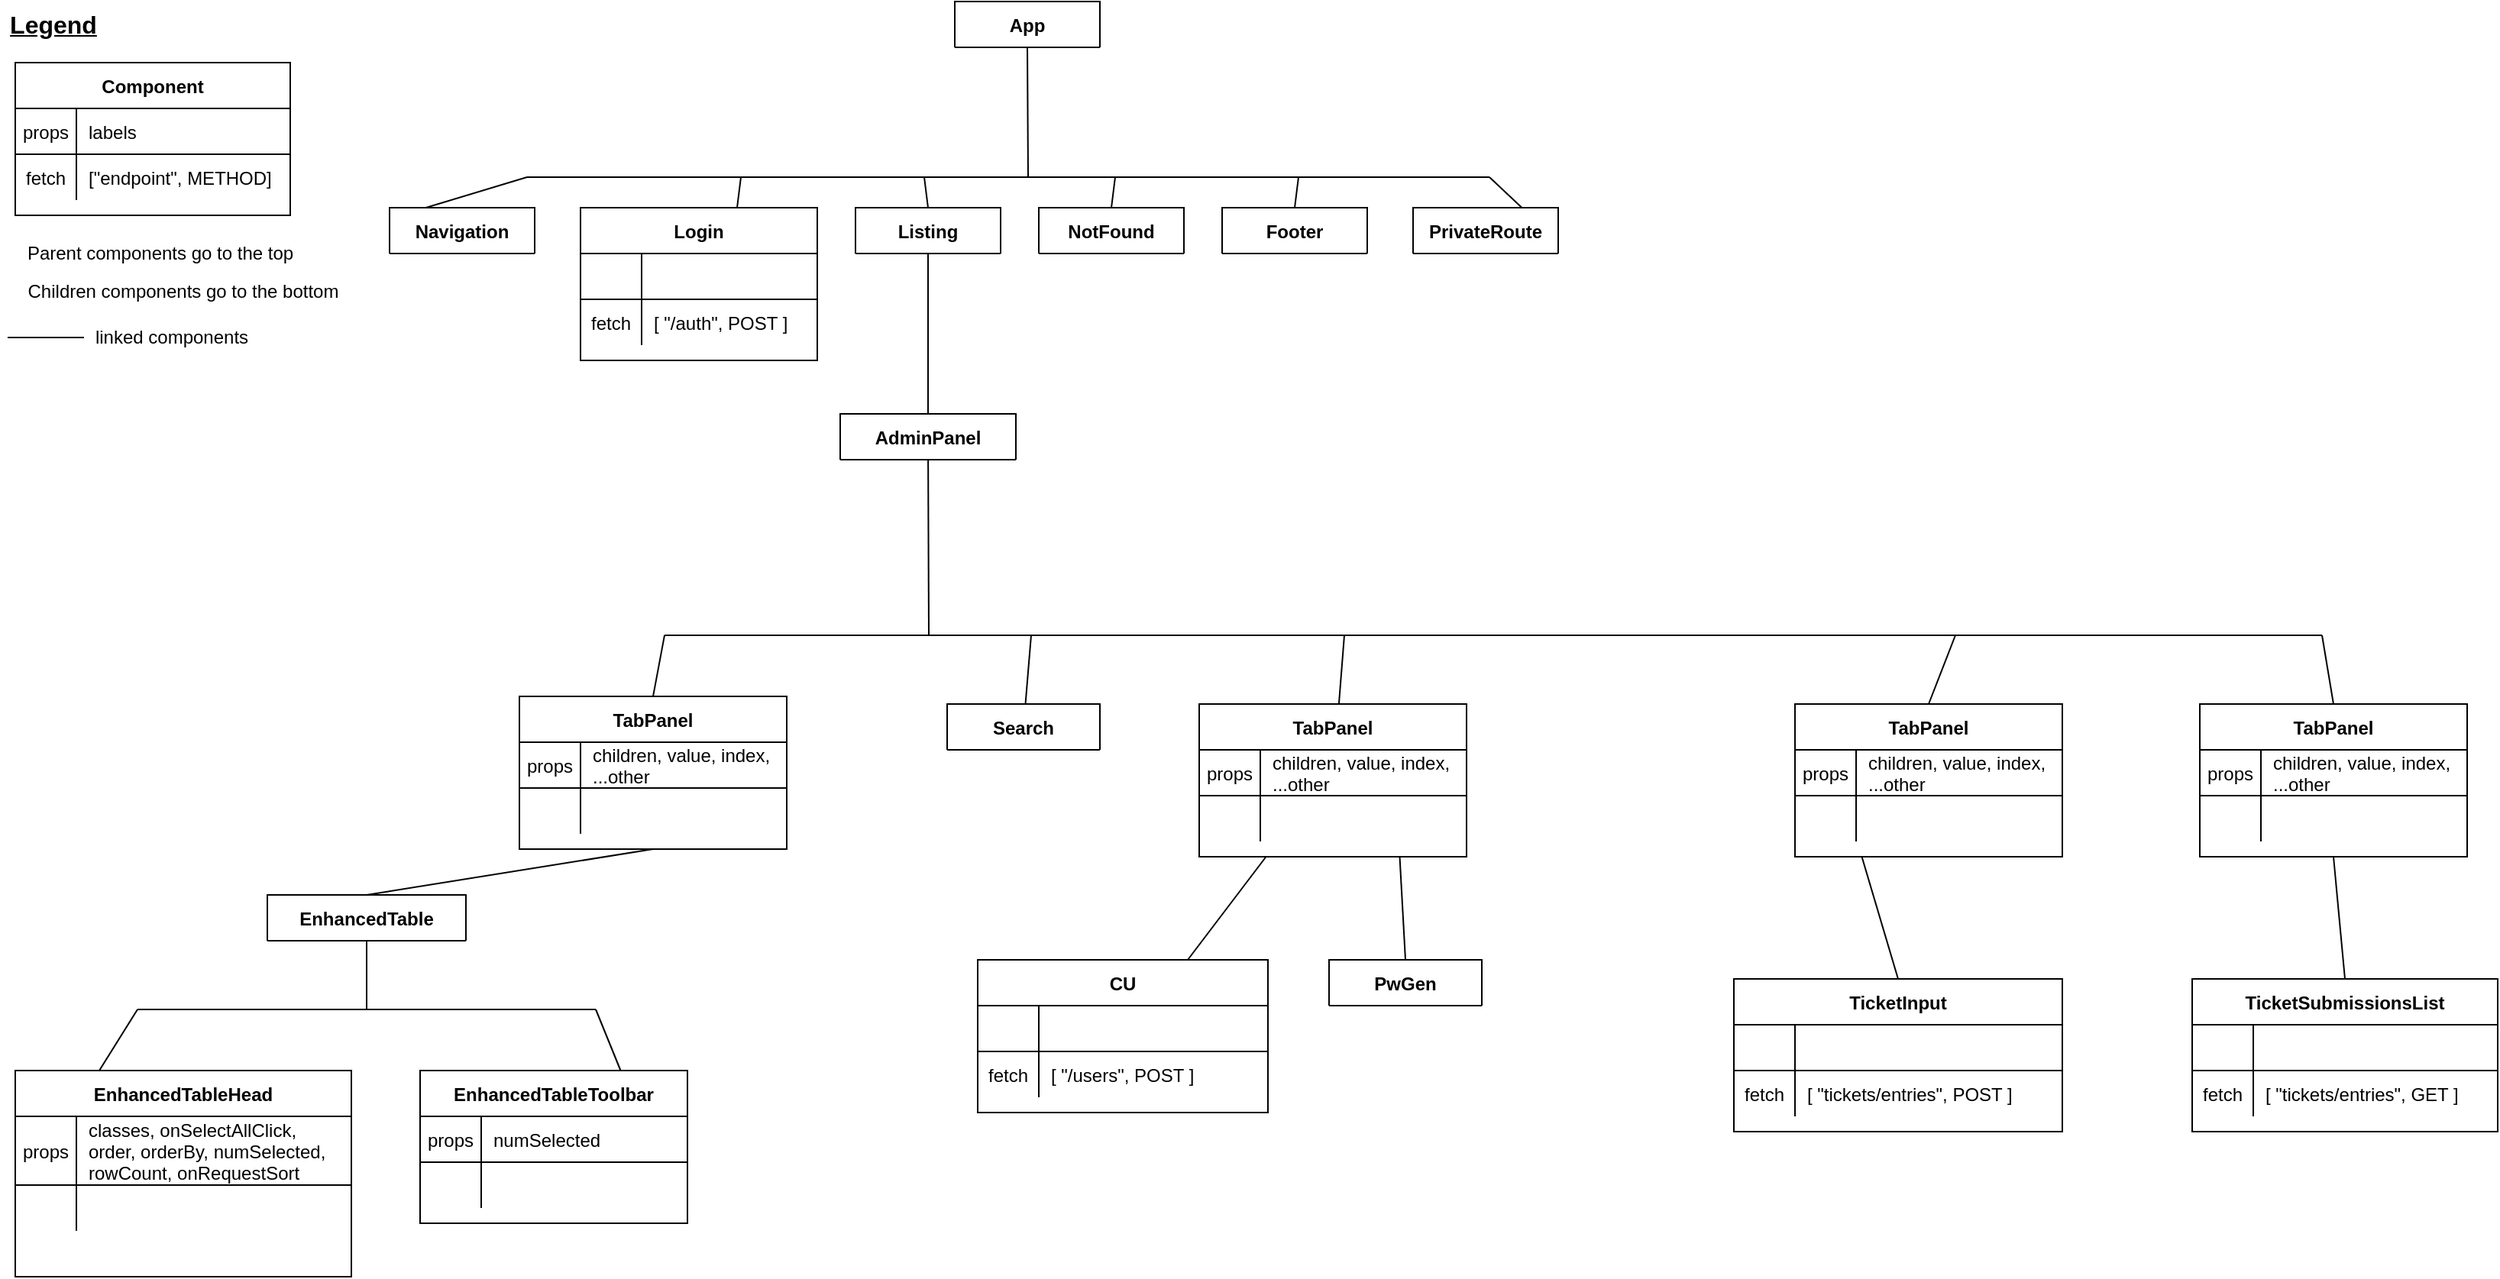 <mxfile version="14.8.6" type="device"><diagram id="DZFct7ExHFH9L2ZEA_QD" name="Page-1"><mxGraphModel dx="868" dy="440" grid="1" gridSize="5" guides="1" tooltips="1" connect="1" arrows="1" fold="1" page="1" pageScale="1" pageWidth="1100" pageHeight="850" math="0" shadow="0"><root><mxCell id="0"/><mxCell id="1" parent="0"/><mxCell id="W5EeJOtrDVirOjRoHwL2-1" value="&lt;b&gt;&lt;font style=&quot;font-size: 16px&quot;&gt;&lt;u&gt;Legend&lt;/u&gt;&lt;/font&gt;&lt;/b&gt;" style="text;html=1;strokeColor=none;fillColor=none;align=center;verticalAlign=middle;whiteSpace=wrap;rounded=0;" vertex="1" parent="1"><mxGeometry x="10" y="10" width="60" height="20" as="geometry"/></mxCell><mxCell id="W5EeJOtrDVirOjRoHwL2-2" value="Component" style="shape=table;startSize=30;container=1;collapsible=1;childLayout=tableLayout;fixedRows=1;rowLines=0;fontStyle=1;align=center;resizeLast=1;" vertex="1" parent="1"><mxGeometry x="15" y="45" width="180" height="100" as="geometry"><mxRectangle x="15" y="45" width="95" height="30" as="alternateBounds"/></mxGeometry></mxCell><mxCell id="W5EeJOtrDVirOjRoHwL2-3" value="" style="shape=partialRectangle;collapsible=0;dropTarget=0;pointerEvents=0;fillColor=none;top=0;left=0;bottom=1;right=0;points=[[0,0.5],[1,0.5]];portConstraint=eastwest;" vertex="1" parent="W5EeJOtrDVirOjRoHwL2-2"><mxGeometry y="30" width="180" height="30" as="geometry"/></mxCell><mxCell id="W5EeJOtrDVirOjRoHwL2-4" value="props" style="shape=partialRectangle;connectable=0;fillColor=none;top=0;left=0;bottom=0;right=0;fontStyle=0;overflow=hidden;" vertex="1" parent="W5EeJOtrDVirOjRoHwL2-3"><mxGeometry width="40" height="30" as="geometry"/></mxCell><mxCell id="W5EeJOtrDVirOjRoHwL2-5" value="labels" style="shape=partialRectangle;connectable=0;fillColor=none;top=0;left=0;bottom=0;right=0;align=left;spacingLeft=6;fontStyle=0;overflow=hidden;" vertex="1" parent="W5EeJOtrDVirOjRoHwL2-3"><mxGeometry x="40" width="140" height="30" as="geometry"/></mxCell><mxCell id="W5EeJOtrDVirOjRoHwL2-6" value="" style="shape=partialRectangle;collapsible=0;dropTarget=0;pointerEvents=0;fillColor=none;top=0;left=0;bottom=0;right=0;points=[[0,0.5],[1,0.5]];portConstraint=eastwest;" vertex="1" parent="W5EeJOtrDVirOjRoHwL2-2"><mxGeometry y="60" width="180" height="30" as="geometry"/></mxCell><mxCell id="W5EeJOtrDVirOjRoHwL2-7" value="fetch" style="shape=partialRectangle;connectable=0;fillColor=none;top=0;left=0;bottom=0;right=0;editable=1;overflow=hidden;" vertex="1" parent="W5EeJOtrDVirOjRoHwL2-6"><mxGeometry width="40" height="30" as="geometry"/></mxCell><mxCell id="W5EeJOtrDVirOjRoHwL2-8" value="[&quot;endpoint&quot;, METHOD]" style="shape=partialRectangle;connectable=0;fillColor=none;top=0;left=0;bottom=0;right=0;align=left;spacingLeft=6;overflow=hidden;" vertex="1" parent="W5EeJOtrDVirOjRoHwL2-6"><mxGeometry x="40" width="140" height="30" as="geometry"/></mxCell><mxCell id="W5EeJOtrDVirOjRoHwL2-9" value="Parent components go to the top" style="text;html=1;strokeColor=none;fillColor=none;align=center;verticalAlign=middle;whiteSpace=wrap;rounded=0;" vertex="1" parent="1"><mxGeometry x="5" y="160" width="210" height="20" as="geometry"/></mxCell><mxCell id="W5EeJOtrDVirOjRoHwL2-10" value="Children components go to the bottom" style="text;html=1;strokeColor=none;fillColor=none;align=center;verticalAlign=middle;whiteSpace=wrap;rounded=0;" vertex="1" parent="1"><mxGeometry x="5" y="185" width="240" height="20" as="geometry"/></mxCell><mxCell id="W5EeJOtrDVirOjRoHwL2-11" value="" style="endArrow=none;html=1;" edge="1" parent="1"><mxGeometry width="50" height="50" relative="1" as="geometry"><mxPoint x="10" y="225" as="sourcePoint"/><mxPoint x="60" y="225" as="targetPoint"/></mxGeometry></mxCell><mxCell id="W5EeJOtrDVirOjRoHwL2-12" value="linked components" style="text;html=1;strokeColor=none;fillColor=none;align=center;verticalAlign=middle;whiteSpace=wrap;rounded=0;" vertex="1" parent="1"><mxGeometry x="60" y="215" width="115" height="20" as="geometry"/></mxCell><mxCell id="W5EeJOtrDVirOjRoHwL2-13" value="App" style="shape=table;startSize=30;container=1;collapsible=1;childLayout=tableLayout;fixedRows=1;rowLines=0;fontStyle=1;align=center;resizeLast=1;" vertex="1" collapsed="1" parent="1"><mxGeometry x="630" y="5" width="95" height="30" as="geometry"><mxRectangle x="630" y="5" width="130" height="100" as="alternateBounds"/></mxGeometry></mxCell><mxCell id="W5EeJOtrDVirOjRoHwL2-14" value="" style="shape=partialRectangle;collapsible=0;dropTarget=0;pointerEvents=0;fillColor=none;top=0;left=0;bottom=1;right=0;points=[[0,0.5],[1,0.5]];portConstraint=eastwest;" vertex="1" parent="W5EeJOtrDVirOjRoHwL2-13"><mxGeometry y="30" width="130" height="30" as="geometry"/></mxCell><mxCell id="W5EeJOtrDVirOjRoHwL2-15" value="" style="shape=partialRectangle;connectable=0;fillColor=none;top=0;left=0;bottom=0;right=0;fontStyle=0;overflow=hidden;" vertex="1" parent="W5EeJOtrDVirOjRoHwL2-14"><mxGeometry width="40" height="30" as="geometry"/></mxCell><mxCell id="W5EeJOtrDVirOjRoHwL2-16" value="" style="shape=partialRectangle;connectable=0;fillColor=none;top=0;left=0;bottom=0;right=0;align=left;spacingLeft=6;fontStyle=0;overflow=hidden;" vertex="1" parent="W5EeJOtrDVirOjRoHwL2-14"><mxGeometry x="40" width="90" height="30" as="geometry"/></mxCell><mxCell id="W5EeJOtrDVirOjRoHwL2-17" value="" style="shape=partialRectangle;collapsible=0;dropTarget=0;pointerEvents=0;fillColor=none;top=0;left=0;bottom=0;right=0;points=[[0,0.5],[1,0.5]];portConstraint=eastwest;" vertex="1" parent="W5EeJOtrDVirOjRoHwL2-13"><mxGeometry y="60" width="130" height="30" as="geometry"/></mxCell><mxCell id="W5EeJOtrDVirOjRoHwL2-18" value="" style="shape=partialRectangle;connectable=0;fillColor=none;top=0;left=0;bottom=0;right=0;editable=1;overflow=hidden;" vertex="1" parent="W5EeJOtrDVirOjRoHwL2-17"><mxGeometry width="40" height="30" as="geometry"/></mxCell><mxCell id="W5EeJOtrDVirOjRoHwL2-19" value="" style="shape=partialRectangle;connectable=0;fillColor=none;top=0;left=0;bottom=0;right=0;align=left;spacingLeft=6;overflow=hidden;" vertex="1" parent="W5EeJOtrDVirOjRoHwL2-17"><mxGeometry x="40" width="90" height="30" as="geometry"/></mxCell><mxCell id="W5EeJOtrDVirOjRoHwL2-20" value="Navigation" style="shape=table;startSize=30;container=1;collapsible=1;childLayout=tableLayout;fixedRows=1;rowLines=0;fontStyle=1;align=center;resizeLast=1;" vertex="1" collapsed="1" parent="1"><mxGeometry x="260" y="140" width="95" height="30" as="geometry"><mxRectangle x="630" y="5" width="130" height="100" as="alternateBounds"/></mxGeometry></mxCell><mxCell id="W5EeJOtrDVirOjRoHwL2-21" value="" style="shape=partialRectangle;collapsible=0;dropTarget=0;pointerEvents=0;fillColor=none;top=0;left=0;bottom=1;right=0;points=[[0,0.5],[1,0.5]];portConstraint=eastwest;" vertex="1" parent="W5EeJOtrDVirOjRoHwL2-20"><mxGeometry y="30" width="130" height="30" as="geometry"/></mxCell><mxCell id="W5EeJOtrDVirOjRoHwL2-22" value="" style="shape=partialRectangle;connectable=0;fillColor=none;top=0;left=0;bottom=0;right=0;fontStyle=0;overflow=hidden;" vertex="1" parent="W5EeJOtrDVirOjRoHwL2-21"><mxGeometry width="40" height="30" as="geometry"/></mxCell><mxCell id="W5EeJOtrDVirOjRoHwL2-23" value="" style="shape=partialRectangle;connectable=0;fillColor=none;top=0;left=0;bottom=0;right=0;align=left;spacingLeft=6;fontStyle=0;overflow=hidden;" vertex="1" parent="W5EeJOtrDVirOjRoHwL2-21"><mxGeometry x="40" width="90" height="30" as="geometry"/></mxCell><mxCell id="W5EeJOtrDVirOjRoHwL2-24" value="" style="shape=partialRectangle;collapsible=0;dropTarget=0;pointerEvents=0;fillColor=none;top=0;left=0;bottom=0;right=0;points=[[0,0.5],[1,0.5]];portConstraint=eastwest;" vertex="1" parent="W5EeJOtrDVirOjRoHwL2-20"><mxGeometry y="60" width="130" height="30" as="geometry"/></mxCell><mxCell id="W5EeJOtrDVirOjRoHwL2-25" value="" style="shape=partialRectangle;connectable=0;fillColor=none;top=0;left=0;bottom=0;right=0;editable=1;overflow=hidden;" vertex="1" parent="W5EeJOtrDVirOjRoHwL2-24"><mxGeometry width="40" height="30" as="geometry"/></mxCell><mxCell id="W5EeJOtrDVirOjRoHwL2-26" value="" style="shape=partialRectangle;connectable=0;fillColor=none;top=0;left=0;bottom=0;right=0;align=left;spacingLeft=6;overflow=hidden;" vertex="1" parent="W5EeJOtrDVirOjRoHwL2-24"><mxGeometry x="40" width="90" height="30" as="geometry"/></mxCell><mxCell id="W5EeJOtrDVirOjRoHwL2-27" value="Listing" style="shape=table;startSize=30;container=1;collapsible=1;childLayout=tableLayout;fixedRows=1;rowLines=0;fontStyle=1;align=center;resizeLast=1;" vertex="1" collapsed="1" parent="1"><mxGeometry x="565" y="140" width="95" height="30" as="geometry"><mxRectangle x="630" y="5" width="130" height="100" as="alternateBounds"/></mxGeometry></mxCell><mxCell id="W5EeJOtrDVirOjRoHwL2-28" value="" style="shape=partialRectangle;collapsible=0;dropTarget=0;pointerEvents=0;fillColor=none;top=0;left=0;bottom=1;right=0;points=[[0,0.5],[1,0.5]];portConstraint=eastwest;" vertex="1" parent="W5EeJOtrDVirOjRoHwL2-27"><mxGeometry y="30" width="130" height="30" as="geometry"/></mxCell><mxCell id="W5EeJOtrDVirOjRoHwL2-29" value="" style="shape=partialRectangle;connectable=0;fillColor=none;top=0;left=0;bottom=0;right=0;fontStyle=0;overflow=hidden;" vertex="1" parent="W5EeJOtrDVirOjRoHwL2-28"><mxGeometry width="40" height="30" as="geometry"/></mxCell><mxCell id="W5EeJOtrDVirOjRoHwL2-30" value="" style="shape=partialRectangle;connectable=0;fillColor=none;top=0;left=0;bottom=0;right=0;align=left;spacingLeft=6;fontStyle=0;overflow=hidden;" vertex="1" parent="W5EeJOtrDVirOjRoHwL2-28"><mxGeometry x="40" width="90" height="30" as="geometry"/></mxCell><mxCell id="W5EeJOtrDVirOjRoHwL2-31" value="" style="shape=partialRectangle;collapsible=0;dropTarget=0;pointerEvents=0;fillColor=none;top=0;left=0;bottom=0;right=0;points=[[0,0.5],[1,0.5]];portConstraint=eastwest;" vertex="1" parent="W5EeJOtrDVirOjRoHwL2-27"><mxGeometry y="60" width="130" height="30" as="geometry"/></mxCell><mxCell id="W5EeJOtrDVirOjRoHwL2-32" value="" style="shape=partialRectangle;connectable=0;fillColor=none;top=0;left=0;bottom=0;right=0;editable=1;overflow=hidden;" vertex="1" parent="W5EeJOtrDVirOjRoHwL2-31"><mxGeometry width="40" height="30" as="geometry"/></mxCell><mxCell id="W5EeJOtrDVirOjRoHwL2-33" value="" style="shape=partialRectangle;connectable=0;fillColor=none;top=0;left=0;bottom=0;right=0;align=left;spacingLeft=6;overflow=hidden;" vertex="1" parent="W5EeJOtrDVirOjRoHwL2-31"><mxGeometry x="40" width="90" height="30" as="geometry"/></mxCell><mxCell id="W5EeJOtrDVirOjRoHwL2-34" value="NotFound" style="shape=table;startSize=30;container=1;collapsible=1;childLayout=tableLayout;fixedRows=1;rowLines=0;fontStyle=1;align=center;resizeLast=1;" vertex="1" collapsed="1" parent="1"><mxGeometry x="685" y="140" width="95" height="30" as="geometry"><mxRectangle x="630" y="5" width="130" height="100" as="alternateBounds"/></mxGeometry></mxCell><mxCell id="W5EeJOtrDVirOjRoHwL2-35" value="" style="shape=partialRectangle;collapsible=0;dropTarget=0;pointerEvents=0;fillColor=none;top=0;left=0;bottom=1;right=0;points=[[0,0.5],[1,0.5]];portConstraint=eastwest;" vertex="1" parent="W5EeJOtrDVirOjRoHwL2-34"><mxGeometry y="30" width="130" height="30" as="geometry"/></mxCell><mxCell id="W5EeJOtrDVirOjRoHwL2-36" value="" style="shape=partialRectangle;connectable=0;fillColor=none;top=0;left=0;bottom=0;right=0;fontStyle=0;overflow=hidden;" vertex="1" parent="W5EeJOtrDVirOjRoHwL2-35"><mxGeometry width="40" height="30" as="geometry"/></mxCell><mxCell id="W5EeJOtrDVirOjRoHwL2-37" value="" style="shape=partialRectangle;connectable=0;fillColor=none;top=0;left=0;bottom=0;right=0;align=left;spacingLeft=6;fontStyle=0;overflow=hidden;" vertex="1" parent="W5EeJOtrDVirOjRoHwL2-35"><mxGeometry x="40" width="90" height="30" as="geometry"/></mxCell><mxCell id="W5EeJOtrDVirOjRoHwL2-38" value="" style="shape=partialRectangle;collapsible=0;dropTarget=0;pointerEvents=0;fillColor=none;top=0;left=0;bottom=0;right=0;points=[[0,0.5],[1,0.5]];portConstraint=eastwest;" vertex="1" parent="W5EeJOtrDVirOjRoHwL2-34"><mxGeometry y="60" width="130" height="30" as="geometry"/></mxCell><mxCell id="W5EeJOtrDVirOjRoHwL2-39" value="" style="shape=partialRectangle;connectable=0;fillColor=none;top=0;left=0;bottom=0;right=0;editable=1;overflow=hidden;" vertex="1" parent="W5EeJOtrDVirOjRoHwL2-38"><mxGeometry width="40" height="30" as="geometry"/></mxCell><mxCell id="W5EeJOtrDVirOjRoHwL2-40" value="" style="shape=partialRectangle;connectable=0;fillColor=none;top=0;left=0;bottom=0;right=0;align=left;spacingLeft=6;overflow=hidden;" vertex="1" parent="W5EeJOtrDVirOjRoHwL2-38"><mxGeometry x="40" width="90" height="30" as="geometry"/></mxCell><mxCell id="W5EeJOtrDVirOjRoHwL2-41" value="Footer" style="shape=table;startSize=30;container=1;collapsible=1;childLayout=tableLayout;fixedRows=1;rowLines=0;fontStyle=1;align=center;resizeLast=1;" vertex="1" collapsed="1" parent="1"><mxGeometry x="805" y="140" width="95" height="30" as="geometry"><mxRectangle x="630" y="5" width="130" height="100" as="alternateBounds"/></mxGeometry></mxCell><mxCell id="W5EeJOtrDVirOjRoHwL2-42" value="" style="shape=partialRectangle;collapsible=0;dropTarget=0;pointerEvents=0;fillColor=none;top=0;left=0;bottom=1;right=0;points=[[0,0.5],[1,0.5]];portConstraint=eastwest;" vertex="1" parent="W5EeJOtrDVirOjRoHwL2-41"><mxGeometry y="30" width="130" height="30" as="geometry"/></mxCell><mxCell id="W5EeJOtrDVirOjRoHwL2-43" value="" style="shape=partialRectangle;connectable=0;fillColor=none;top=0;left=0;bottom=0;right=0;fontStyle=0;overflow=hidden;" vertex="1" parent="W5EeJOtrDVirOjRoHwL2-42"><mxGeometry width="40" height="30" as="geometry"/></mxCell><mxCell id="W5EeJOtrDVirOjRoHwL2-44" value="" style="shape=partialRectangle;connectable=0;fillColor=none;top=0;left=0;bottom=0;right=0;align=left;spacingLeft=6;fontStyle=0;overflow=hidden;" vertex="1" parent="W5EeJOtrDVirOjRoHwL2-42"><mxGeometry x="40" width="90" height="30" as="geometry"/></mxCell><mxCell id="W5EeJOtrDVirOjRoHwL2-45" value="" style="shape=partialRectangle;collapsible=0;dropTarget=0;pointerEvents=0;fillColor=none;top=0;left=0;bottom=0;right=0;points=[[0,0.5],[1,0.5]];portConstraint=eastwest;" vertex="1" parent="W5EeJOtrDVirOjRoHwL2-41"><mxGeometry y="60" width="130" height="30" as="geometry"/></mxCell><mxCell id="W5EeJOtrDVirOjRoHwL2-46" value="" style="shape=partialRectangle;connectable=0;fillColor=none;top=0;left=0;bottom=0;right=0;editable=1;overflow=hidden;" vertex="1" parent="W5EeJOtrDVirOjRoHwL2-45"><mxGeometry width="40" height="30" as="geometry"/></mxCell><mxCell id="W5EeJOtrDVirOjRoHwL2-47" value="" style="shape=partialRectangle;connectable=0;fillColor=none;top=0;left=0;bottom=0;right=0;align=left;spacingLeft=6;overflow=hidden;" vertex="1" parent="W5EeJOtrDVirOjRoHwL2-45"><mxGeometry x="40" width="90" height="30" as="geometry"/></mxCell><mxCell id="W5EeJOtrDVirOjRoHwL2-48" value="PrivateRoute" style="shape=table;startSize=30;container=1;collapsible=1;childLayout=tableLayout;fixedRows=1;rowLines=0;fontStyle=1;align=center;resizeLast=1;" vertex="1" collapsed="1" parent="1"><mxGeometry x="930" y="140" width="95" height="30" as="geometry"><mxRectangle x="630" y="5" width="130" height="100" as="alternateBounds"/></mxGeometry></mxCell><mxCell id="W5EeJOtrDVirOjRoHwL2-49" value="" style="shape=partialRectangle;collapsible=0;dropTarget=0;pointerEvents=0;fillColor=none;top=0;left=0;bottom=1;right=0;points=[[0,0.5],[1,0.5]];portConstraint=eastwest;" vertex="1" parent="W5EeJOtrDVirOjRoHwL2-48"><mxGeometry y="30" width="130" height="30" as="geometry"/></mxCell><mxCell id="W5EeJOtrDVirOjRoHwL2-50" value="" style="shape=partialRectangle;connectable=0;fillColor=none;top=0;left=0;bottom=0;right=0;fontStyle=0;overflow=hidden;" vertex="1" parent="W5EeJOtrDVirOjRoHwL2-49"><mxGeometry width="40" height="30" as="geometry"/></mxCell><mxCell id="W5EeJOtrDVirOjRoHwL2-51" value="" style="shape=partialRectangle;connectable=0;fillColor=none;top=0;left=0;bottom=0;right=0;align=left;spacingLeft=6;fontStyle=0;overflow=hidden;" vertex="1" parent="W5EeJOtrDVirOjRoHwL2-49"><mxGeometry x="40" width="90" height="30" as="geometry"/></mxCell><mxCell id="W5EeJOtrDVirOjRoHwL2-52" value="" style="shape=partialRectangle;collapsible=0;dropTarget=0;pointerEvents=0;fillColor=none;top=0;left=0;bottom=0;right=0;points=[[0,0.5],[1,0.5]];portConstraint=eastwest;" vertex="1" parent="W5EeJOtrDVirOjRoHwL2-48"><mxGeometry y="60" width="130" height="30" as="geometry"/></mxCell><mxCell id="W5EeJOtrDVirOjRoHwL2-53" value="" style="shape=partialRectangle;connectable=0;fillColor=none;top=0;left=0;bottom=0;right=0;editable=1;overflow=hidden;" vertex="1" parent="W5EeJOtrDVirOjRoHwL2-52"><mxGeometry width="40" height="30" as="geometry"/></mxCell><mxCell id="W5EeJOtrDVirOjRoHwL2-54" value="" style="shape=partialRectangle;connectable=0;fillColor=none;top=0;left=0;bottom=0;right=0;align=left;spacingLeft=6;overflow=hidden;" vertex="1" parent="W5EeJOtrDVirOjRoHwL2-52"><mxGeometry x="40" width="90" height="30" as="geometry"/></mxCell><mxCell id="W5EeJOtrDVirOjRoHwL2-55" value="" style="endArrow=none;html=1;entryX=0.5;entryY=1;entryDx=0;entryDy=0;" edge="1" parent="1" target="W5EeJOtrDVirOjRoHwL2-13"><mxGeometry width="50" height="50" relative="1" as="geometry"><mxPoint x="678" y="120" as="sourcePoint"/><mxPoint x="635" y="50" as="targetPoint"/></mxGeometry></mxCell><mxCell id="W5EeJOtrDVirOjRoHwL2-56" value="" style="endArrow=none;html=1;" edge="1" parent="1"><mxGeometry width="50" height="50" relative="1" as="geometry"><mxPoint x="350" y="120" as="sourcePoint"/><mxPoint x="675" y="120" as="targetPoint"/></mxGeometry></mxCell><mxCell id="W5EeJOtrDVirOjRoHwL2-57" value="" style="endArrow=none;html=1;" edge="1" parent="1"><mxGeometry width="50" height="50" relative="1" as="geometry"><mxPoint x="675" y="120" as="sourcePoint"/><mxPoint x="980" y="120" as="targetPoint"/></mxGeometry></mxCell><mxCell id="W5EeJOtrDVirOjRoHwL2-58" value="" style="endArrow=none;html=1;exitX=0.25;exitY=0;exitDx=0;exitDy=0;" edge="1" parent="1" source="W5EeJOtrDVirOjRoHwL2-20"><mxGeometry width="50" height="50" relative="1" as="geometry"><mxPoint x="345" y="260" as="sourcePoint"/><mxPoint x="350" y="120" as="targetPoint"/></mxGeometry></mxCell><mxCell id="W5EeJOtrDVirOjRoHwL2-59" value="" style="endArrow=none;html=1;exitX=0.5;exitY=0;exitDx=0;exitDy=0;" edge="1" parent="1"><mxGeometry width="50" height="50" relative="1" as="geometry"><mxPoint x="487.5" y="140" as="sourcePoint"/><mxPoint x="490" y="120" as="targetPoint"/></mxGeometry></mxCell><mxCell id="W5EeJOtrDVirOjRoHwL2-60" value="" style="endArrow=none;html=1;exitX=0.5;exitY=0;exitDx=0;exitDy=0;" edge="1" parent="1" source="W5EeJOtrDVirOjRoHwL2-27"><mxGeometry width="50" height="50" relative="1" as="geometry"><mxPoint x="605" y="270" as="sourcePoint"/><mxPoint x="610" y="120" as="targetPoint"/></mxGeometry></mxCell><mxCell id="W5EeJOtrDVirOjRoHwL2-61" value="" style="endArrow=none;html=1;exitX=0.5;exitY=0;exitDx=0;exitDy=0;" edge="1" parent="1" source="W5EeJOtrDVirOjRoHwL2-34"><mxGeometry width="50" height="50" relative="1" as="geometry"><mxPoint x="675" y="270" as="sourcePoint"/><mxPoint x="735" y="120" as="targetPoint"/></mxGeometry></mxCell><mxCell id="W5EeJOtrDVirOjRoHwL2-62" value="" style="endArrow=none;html=1;exitX=0.5;exitY=0;exitDx=0;exitDy=0;" edge="1" parent="1" source="W5EeJOtrDVirOjRoHwL2-41"><mxGeometry width="50" height="50" relative="1" as="geometry"><mxPoint x="820" y="250" as="sourcePoint"/><mxPoint x="855" y="120" as="targetPoint"/></mxGeometry></mxCell><mxCell id="W5EeJOtrDVirOjRoHwL2-63" value="" style="endArrow=none;html=1;exitX=0.75;exitY=0;exitDx=0;exitDy=0;" edge="1" parent="1" source="W5EeJOtrDVirOjRoHwL2-48"><mxGeometry width="50" height="50" relative="1" as="geometry"><mxPoint x="965" y="275" as="sourcePoint"/><mxPoint x="980" y="120" as="targetPoint"/></mxGeometry></mxCell><mxCell id="W5EeJOtrDVirOjRoHwL2-64" value="" style="endArrow=none;html=1;entryX=0.5;entryY=1;entryDx=0;entryDy=0;exitX=0.5;exitY=0;exitDx=0;exitDy=0;" edge="1" parent="1" source="W5EeJOtrDVirOjRoHwL2-65" target="W5EeJOtrDVirOjRoHwL2-27"><mxGeometry width="50" height="50" relative="1" as="geometry"><mxPoint x="613" y="295" as="sourcePoint"/><mxPoint x="610" y="205" as="targetPoint"/></mxGeometry></mxCell><mxCell id="W5EeJOtrDVirOjRoHwL2-65" value="AdminPanel" style="shape=table;startSize=30;container=1;collapsible=1;childLayout=tableLayout;fixedRows=1;rowLines=0;fontStyle=1;align=center;resizeLast=1;" vertex="1" collapsed="1" parent="1"><mxGeometry x="555" y="275" width="115" height="30" as="geometry"><mxRectangle x="630" y="5" width="130" height="100" as="alternateBounds"/></mxGeometry></mxCell><mxCell id="W5EeJOtrDVirOjRoHwL2-66" value="" style="shape=partialRectangle;collapsible=0;dropTarget=0;pointerEvents=0;fillColor=none;top=0;left=0;bottom=1;right=0;points=[[0,0.5],[1,0.5]];portConstraint=eastwest;" vertex="1" parent="W5EeJOtrDVirOjRoHwL2-65"><mxGeometry y="30" width="130" height="30" as="geometry"/></mxCell><mxCell id="W5EeJOtrDVirOjRoHwL2-67" value="" style="shape=partialRectangle;connectable=0;fillColor=none;top=0;left=0;bottom=0;right=0;fontStyle=0;overflow=hidden;" vertex="1" parent="W5EeJOtrDVirOjRoHwL2-66"><mxGeometry width="40" height="30" as="geometry"/></mxCell><mxCell id="W5EeJOtrDVirOjRoHwL2-68" value="" style="shape=partialRectangle;connectable=0;fillColor=none;top=0;left=0;bottom=0;right=0;align=left;spacingLeft=6;fontStyle=0;overflow=hidden;" vertex="1" parent="W5EeJOtrDVirOjRoHwL2-66"><mxGeometry x="40" width="90" height="30" as="geometry"/></mxCell><mxCell id="W5EeJOtrDVirOjRoHwL2-69" value="" style="shape=partialRectangle;collapsible=0;dropTarget=0;pointerEvents=0;fillColor=none;top=0;left=0;bottom=0;right=0;points=[[0,0.5],[1,0.5]];portConstraint=eastwest;" vertex="1" parent="W5EeJOtrDVirOjRoHwL2-65"><mxGeometry y="60" width="130" height="30" as="geometry"/></mxCell><mxCell id="W5EeJOtrDVirOjRoHwL2-70" value="" style="shape=partialRectangle;connectable=0;fillColor=none;top=0;left=0;bottom=0;right=0;editable=1;overflow=hidden;" vertex="1" parent="W5EeJOtrDVirOjRoHwL2-69"><mxGeometry width="40" height="30" as="geometry"/></mxCell><mxCell id="W5EeJOtrDVirOjRoHwL2-71" value="" style="shape=partialRectangle;connectable=0;fillColor=none;top=0;left=0;bottom=0;right=0;align=left;spacingLeft=6;overflow=hidden;" vertex="1" parent="W5EeJOtrDVirOjRoHwL2-69"><mxGeometry x="40" width="90" height="30" as="geometry"/></mxCell><mxCell id="W5EeJOtrDVirOjRoHwL2-72" value="" style="endArrow=none;html=1;" edge="1" parent="1" target="W5EeJOtrDVirOjRoHwL2-65"><mxGeometry width="50" height="50" relative="1" as="geometry"><mxPoint x="613" y="420" as="sourcePoint"/><mxPoint x="620" y="350" as="targetPoint"/></mxGeometry></mxCell><mxCell id="W5EeJOtrDVirOjRoHwL2-73" value="EnhancedTable" style="shape=table;startSize=30;container=1;collapsible=1;childLayout=tableLayout;fixedRows=1;rowLines=0;fontStyle=1;align=center;resizeLast=1;" vertex="1" collapsed="1" parent="1"><mxGeometry x="180" y="590" width="130" height="30" as="geometry"><mxRectangle x="630" y="5" width="130" height="100" as="alternateBounds"/></mxGeometry></mxCell><mxCell id="W5EeJOtrDVirOjRoHwL2-74" value="" style="shape=partialRectangle;collapsible=0;dropTarget=0;pointerEvents=0;fillColor=none;top=0;left=0;bottom=1;right=0;points=[[0,0.5],[1,0.5]];portConstraint=eastwest;" vertex="1" parent="W5EeJOtrDVirOjRoHwL2-73"><mxGeometry y="30" width="130" height="30" as="geometry"/></mxCell><mxCell id="W5EeJOtrDVirOjRoHwL2-75" value="" style="shape=partialRectangle;connectable=0;fillColor=none;top=0;left=0;bottom=0;right=0;fontStyle=0;overflow=hidden;" vertex="1" parent="W5EeJOtrDVirOjRoHwL2-74"><mxGeometry width="40" height="30" as="geometry"/></mxCell><mxCell id="W5EeJOtrDVirOjRoHwL2-76" value="" style="shape=partialRectangle;connectable=0;fillColor=none;top=0;left=0;bottom=0;right=0;align=left;spacingLeft=6;fontStyle=0;overflow=hidden;" vertex="1" parent="W5EeJOtrDVirOjRoHwL2-74"><mxGeometry x="40" width="90" height="30" as="geometry"/></mxCell><mxCell id="W5EeJOtrDVirOjRoHwL2-77" value="" style="shape=partialRectangle;collapsible=0;dropTarget=0;pointerEvents=0;fillColor=none;top=0;left=0;bottom=0;right=0;points=[[0,0.5],[1,0.5]];portConstraint=eastwest;" vertex="1" parent="W5EeJOtrDVirOjRoHwL2-73"><mxGeometry y="60" width="130" height="30" as="geometry"/></mxCell><mxCell id="W5EeJOtrDVirOjRoHwL2-78" value="" style="shape=partialRectangle;connectable=0;fillColor=none;top=0;left=0;bottom=0;right=0;editable=1;overflow=hidden;" vertex="1" parent="W5EeJOtrDVirOjRoHwL2-77"><mxGeometry width="40" height="30" as="geometry"/></mxCell><mxCell id="W5EeJOtrDVirOjRoHwL2-79" value="" style="shape=partialRectangle;connectable=0;fillColor=none;top=0;left=0;bottom=0;right=0;align=left;spacingLeft=6;overflow=hidden;" vertex="1" parent="W5EeJOtrDVirOjRoHwL2-77"><mxGeometry x="40" width="90" height="30" as="geometry"/></mxCell><mxCell id="W5EeJOtrDVirOjRoHwL2-80" value="PwGen" style="shape=table;startSize=30;container=1;collapsible=1;childLayout=tableLayout;fixedRows=1;rowLines=0;fontStyle=1;align=center;resizeLast=1;" vertex="1" collapsed="1" parent="1"><mxGeometry x="875" y="632.5" width="100" height="30" as="geometry"><mxRectangle x="630" y="5" width="130" height="100" as="alternateBounds"/></mxGeometry></mxCell><mxCell id="W5EeJOtrDVirOjRoHwL2-81" value="" style="shape=partialRectangle;collapsible=0;dropTarget=0;pointerEvents=0;fillColor=none;top=0;left=0;bottom=1;right=0;points=[[0,0.5],[1,0.5]];portConstraint=eastwest;" vertex="1" parent="W5EeJOtrDVirOjRoHwL2-80"><mxGeometry y="30" width="130" height="30" as="geometry"/></mxCell><mxCell id="W5EeJOtrDVirOjRoHwL2-82" value="" style="shape=partialRectangle;connectable=0;fillColor=none;top=0;left=0;bottom=0;right=0;fontStyle=0;overflow=hidden;" vertex="1" parent="W5EeJOtrDVirOjRoHwL2-81"><mxGeometry width="40" height="30" as="geometry"/></mxCell><mxCell id="W5EeJOtrDVirOjRoHwL2-83" value="" style="shape=partialRectangle;connectable=0;fillColor=none;top=0;left=0;bottom=0;right=0;align=left;spacingLeft=6;fontStyle=0;overflow=hidden;" vertex="1" parent="W5EeJOtrDVirOjRoHwL2-81"><mxGeometry x="40" width="90" height="30" as="geometry"/></mxCell><mxCell id="W5EeJOtrDVirOjRoHwL2-84" value="" style="shape=partialRectangle;collapsible=0;dropTarget=0;pointerEvents=0;fillColor=none;top=0;left=0;bottom=0;right=0;points=[[0,0.5],[1,0.5]];portConstraint=eastwest;" vertex="1" parent="W5EeJOtrDVirOjRoHwL2-80"><mxGeometry y="60" width="130" height="30" as="geometry"/></mxCell><mxCell id="W5EeJOtrDVirOjRoHwL2-85" value="" style="shape=partialRectangle;connectable=0;fillColor=none;top=0;left=0;bottom=0;right=0;editable=1;overflow=hidden;" vertex="1" parent="W5EeJOtrDVirOjRoHwL2-84"><mxGeometry width="40" height="30" as="geometry"/></mxCell><mxCell id="W5EeJOtrDVirOjRoHwL2-86" value="" style="shape=partialRectangle;connectable=0;fillColor=none;top=0;left=0;bottom=0;right=0;align=left;spacingLeft=6;overflow=hidden;" vertex="1" parent="W5EeJOtrDVirOjRoHwL2-84"><mxGeometry x="40" width="90" height="30" as="geometry"/></mxCell><mxCell id="W5EeJOtrDVirOjRoHwL2-87" value="Search" style="shape=table;startSize=30;container=1;collapsible=1;childLayout=tableLayout;fixedRows=1;rowLines=0;fontStyle=1;align=center;resizeLast=1;" vertex="1" collapsed="1" parent="1"><mxGeometry x="625" y="465" width="100" height="30" as="geometry"><mxRectangle x="630" y="5" width="130" height="100" as="alternateBounds"/></mxGeometry></mxCell><mxCell id="W5EeJOtrDVirOjRoHwL2-88" value="" style="shape=partialRectangle;collapsible=0;dropTarget=0;pointerEvents=0;fillColor=none;top=0;left=0;bottom=1;right=0;points=[[0,0.5],[1,0.5]];portConstraint=eastwest;" vertex="1" parent="W5EeJOtrDVirOjRoHwL2-87"><mxGeometry y="30" width="130" height="30" as="geometry"/></mxCell><mxCell id="W5EeJOtrDVirOjRoHwL2-89" value="" style="shape=partialRectangle;connectable=0;fillColor=none;top=0;left=0;bottom=0;right=0;fontStyle=0;overflow=hidden;" vertex="1" parent="W5EeJOtrDVirOjRoHwL2-88"><mxGeometry width="40" height="30" as="geometry"/></mxCell><mxCell id="W5EeJOtrDVirOjRoHwL2-90" value="" style="shape=partialRectangle;connectable=0;fillColor=none;top=0;left=0;bottom=0;right=0;align=left;spacingLeft=6;fontStyle=0;overflow=hidden;" vertex="1" parent="W5EeJOtrDVirOjRoHwL2-88"><mxGeometry x="40" width="90" height="30" as="geometry"/></mxCell><mxCell id="W5EeJOtrDVirOjRoHwL2-91" value="" style="shape=partialRectangle;collapsible=0;dropTarget=0;pointerEvents=0;fillColor=none;top=0;left=0;bottom=0;right=0;points=[[0,0.5],[1,0.5]];portConstraint=eastwest;" vertex="1" parent="W5EeJOtrDVirOjRoHwL2-87"><mxGeometry y="60" width="130" height="30" as="geometry"/></mxCell><mxCell id="W5EeJOtrDVirOjRoHwL2-92" value="" style="shape=partialRectangle;connectable=0;fillColor=none;top=0;left=0;bottom=0;right=0;editable=1;overflow=hidden;" vertex="1" parent="W5EeJOtrDVirOjRoHwL2-91"><mxGeometry width="40" height="30" as="geometry"/></mxCell><mxCell id="W5EeJOtrDVirOjRoHwL2-93" value="" style="shape=partialRectangle;connectable=0;fillColor=none;top=0;left=0;bottom=0;right=0;align=left;spacingLeft=6;overflow=hidden;" vertex="1" parent="W5EeJOtrDVirOjRoHwL2-91"><mxGeometry x="40" width="90" height="30" as="geometry"/></mxCell><mxCell id="W5EeJOtrDVirOjRoHwL2-94" value="TabPanel" style="shape=table;startSize=30;container=1;collapsible=1;childLayout=tableLayout;fixedRows=1;rowLines=0;fontStyle=1;align=center;resizeLast=1;" vertex="1" parent="1"><mxGeometry x="790" y="465" width="175" height="100" as="geometry"><mxRectangle x="790" y="465" width="115" height="30" as="alternateBounds"/></mxGeometry></mxCell><mxCell id="W5EeJOtrDVirOjRoHwL2-95" value="" style="shape=partialRectangle;collapsible=0;dropTarget=0;pointerEvents=0;fillColor=none;top=0;left=0;bottom=1;right=0;points=[[0,0.5],[1,0.5]];portConstraint=eastwest;" vertex="1" parent="W5EeJOtrDVirOjRoHwL2-94"><mxGeometry y="30" width="175" height="30" as="geometry"/></mxCell><mxCell id="W5EeJOtrDVirOjRoHwL2-96" value="props" style="shape=partialRectangle;connectable=0;fillColor=none;top=0;left=0;bottom=0;right=0;fontStyle=0;overflow=hidden;" vertex="1" parent="W5EeJOtrDVirOjRoHwL2-95"><mxGeometry width="40" height="30" as="geometry"/></mxCell><mxCell id="W5EeJOtrDVirOjRoHwL2-97" value="children, value, index,&#xA;...other" style="shape=partialRectangle;connectable=0;fillColor=none;top=0;left=0;bottom=0;right=0;align=left;spacingLeft=6;fontStyle=0;overflow=hidden;" vertex="1" parent="W5EeJOtrDVirOjRoHwL2-95"><mxGeometry x="40" width="135" height="30" as="geometry"/></mxCell><mxCell id="W5EeJOtrDVirOjRoHwL2-98" value="" style="shape=partialRectangle;collapsible=0;dropTarget=0;pointerEvents=0;fillColor=none;top=0;left=0;bottom=0;right=0;points=[[0,0.5],[1,0.5]];portConstraint=eastwest;" vertex="1" parent="W5EeJOtrDVirOjRoHwL2-94"><mxGeometry y="60" width="175" height="30" as="geometry"/></mxCell><mxCell id="W5EeJOtrDVirOjRoHwL2-99" value="" style="shape=partialRectangle;connectable=0;fillColor=none;top=0;left=0;bottom=0;right=0;editable=1;overflow=hidden;" vertex="1" parent="W5EeJOtrDVirOjRoHwL2-98"><mxGeometry width="40" height="30" as="geometry"/></mxCell><mxCell id="W5EeJOtrDVirOjRoHwL2-100" value="" style="shape=partialRectangle;connectable=0;fillColor=none;top=0;left=0;bottom=0;right=0;align=left;spacingLeft=6;overflow=hidden;" vertex="1" parent="W5EeJOtrDVirOjRoHwL2-98"><mxGeometry x="40" width="135" height="30" as="geometry"/></mxCell><mxCell id="W5EeJOtrDVirOjRoHwL2-101" value="" style="endArrow=none;html=1;" edge="1" parent="1"><mxGeometry width="50" height="50" relative="1" as="geometry"><mxPoint x="440" y="420" as="sourcePoint"/><mxPoint x="885" y="420" as="targetPoint"/></mxGeometry></mxCell><mxCell id="W5EeJOtrDVirOjRoHwL2-102" value="" style="endArrow=none;html=1;" edge="1" parent="1" source="W5EeJOtrDVirOjRoHwL2-87"><mxGeometry width="50" height="50" relative="1" as="geometry"><mxPoint x="695" y="440" as="sourcePoint"/><mxPoint x="680" y="420" as="targetPoint"/></mxGeometry></mxCell><mxCell id="W5EeJOtrDVirOjRoHwL2-103" value="" style="endArrow=none;html=1;" edge="1" parent="1" source="W5EeJOtrDVirOjRoHwL2-94"><mxGeometry width="50" height="50" relative="1" as="geometry"><mxPoint x="700" y="565" as="sourcePoint"/><mxPoint x="885" y="420" as="targetPoint"/></mxGeometry></mxCell><mxCell id="W5EeJOtrDVirOjRoHwL2-104" value="EnhancedTableHead" style="shape=table;startSize=30;container=1;collapsible=1;childLayout=tableLayout;fixedRows=1;rowLines=0;fontStyle=1;align=center;resizeLast=1;" vertex="1" parent="1"><mxGeometry x="15" y="705" width="220" height="135" as="geometry"><mxRectangle x="10" y="585" width="160" height="30" as="alternateBounds"/></mxGeometry></mxCell><mxCell id="W5EeJOtrDVirOjRoHwL2-105" value="" style="shape=partialRectangle;collapsible=0;dropTarget=0;pointerEvents=0;fillColor=none;top=0;left=0;bottom=1;right=0;points=[[0,0.5],[1,0.5]];portConstraint=eastwest;" vertex="1" parent="W5EeJOtrDVirOjRoHwL2-104"><mxGeometry y="30" width="220" height="45" as="geometry"/></mxCell><mxCell id="W5EeJOtrDVirOjRoHwL2-106" value="props" style="shape=partialRectangle;connectable=0;fillColor=none;top=0;left=0;bottom=0;right=0;fontStyle=0;overflow=hidden;" vertex="1" parent="W5EeJOtrDVirOjRoHwL2-105"><mxGeometry width="40" height="45" as="geometry"/></mxCell><mxCell id="W5EeJOtrDVirOjRoHwL2-107" value="classes, onSelectAllClick,&#xA;order, orderBy, numSelected,&#xA;rowCount, onRequestSort" style="shape=partialRectangle;connectable=0;fillColor=none;top=0;left=0;bottom=0;right=0;align=left;spacingLeft=6;fontStyle=0;overflow=hidden;" vertex="1" parent="W5EeJOtrDVirOjRoHwL2-105"><mxGeometry x="40" width="180" height="45" as="geometry"/></mxCell><mxCell id="W5EeJOtrDVirOjRoHwL2-108" value="" style="shape=partialRectangle;collapsible=0;dropTarget=0;pointerEvents=0;fillColor=none;top=0;left=0;bottom=0;right=0;points=[[0,0.5],[1,0.5]];portConstraint=eastwest;" vertex="1" parent="W5EeJOtrDVirOjRoHwL2-104"><mxGeometry y="75" width="220" height="30" as="geometry"/></mxCell><mxCell id="W5EeJOtrDVirOjRoHwL2-109" value="" style="shape=partialRectangle;connectable=0;fillColor=none;top=0;left=0;bottom=0;right=0;editable=1;overflow=hidden;" vertex="1" parent="W5EeJOtrDVirOjRoHwL2-108"><mxGeometry width="40" height="30" as="geometry"/></mxCell><mxCell id="W5EeJOtrDVirOjRoHwL2-110" value="" style="shape=partialRectangle;connectable=0;fillColor=none;top=0;left=0;bottom=0;right=0;align=left;spacingLeft=6;overflow=hidden;" vertex="1" parent="W5EeJOtrDVirOjRoHwL2-108"><mxGeometry x="40" width="180" height="30" as="geometry"/></mxCell><mxCell id="W5EeJOtrDVirOjRoHwL2-111" value="EnhancedTableToolbar" style="shape=table;startSize=30;container=1;collapsible=1;childLayout=tableLayout;fixedRows=1;rowLines=0;fontStyle=1;align=center;resizeLast=1;" vertex="1" parent="1"><mxGeometry x="280" y="705" width="175" height="100" as="geometry"><mxRectangle x="10" y="585" width="160" height="30" as="alternateBounds"/></mxGeometry></mxCell><mxCell id="W5EeJOtrDVirOjRoHwL2-112" value="" style="shape=partialRectangle;collapsible=0;dropTarget=0;pointerEvents=0;fillColor=none;top=0;left=0;bottom=1;right=0;points=[[0,0.5],[1,0.5]];portConstraint=eastwest;" vertex="1" parent="W5EeJOtrDVirOjRoHwL2-111"><mxGeometry y="30" width="175" height="30" as="geometry"/></mxCell><mxCell id="W5EeJOtrDVirOjRoHwL2-113" value="props" style="shape=partialRectangle;connectable=0;fillColor=none;top=0;left=0;bottom=0;right=0;fontStyle=0;overflow=hidden;" vertex="1" parent="W5EeJOtrDVirOjRoHwL2-112"><mxGeometry width="40" height="30" as="geometry"/></mxCell><mxCell id="W5EeJOtrDVirOjRoHwL2-114" value="numSelected" style="shape=partialRectangle;connectable=0;fillColor=none;top=0;left=0;bottom=0;right=0;align=left;spacingLeft=6;fontStyle=0;overflow=hidden;" vertex="1" parent="W5EeJOtrDVirOjRoHwL2-112"><mxGeometry x="40" width="135" height="30" as="geometry"/></mxCell><mxCell id="W5EeJOtrDVirOjRoHwL2-115" value="" style="shape=partialRectangle;collapsible=0;dropTarget=0;pointerEvents=0;fillColor=none;top=0;left=0;bottom=0;right=0;points=[[0,0.5],[1,0.5]];portConstraint=eastwest;" vertex="1" parent="W5EeJOtrDVirOjRoHwL2-111"><mxGeometry y="60" width="175" height="30" as="geometry"/></mxCell><mxCell id="W5EeJOtrDVirOjRoHwL2-116" value="" style="shape=partialRectangle;connectable=0;fillColor=none;top=0;left=0;bottom=0;right=0;editable=1;overflow=hidden;" vertex="1" parent="W5EeJOtrDVirOjRoHwL2-115"><mxGeometry width="40" height="30" as="geometry"/></mxCell><mxCell id="W5EeJOtrDVirOjRoHwL2-117" value="" style="shape=partialRectangle;connectable=0;fillColor=none;top=0;left=0;bottom=0;right=0;align=left;spacingLeft=6;overflow=hidden;" vertex="1" parent="W5EeJOtrDVirOjRoHwL2-115"><mxGeometry x="40" width="135" height="30" as="geometry"/></mxCell><mxCell id="W5EeJOtrDVirOjRoHwL2-118" value="" style="endArrow=none;html=1;entryX=0.5;entryY=1;entryDx=0;entryDy=0;" edge="1" parent="1" target="W5EeJOtrDVirOjRoHwL2-73"><mxGeometry width="50" height="50" relative="1" as="geometry"><mxPoint x="245" y="665" as="sourcePoint"/><mxPoint x="240" y="645" as="targetPoint"/></mxGeometry></mxCell><mxCell id="W5EeJOtrDVirOjRoHwL2-119" value="" style="endArrow=none;html=1;" edge="1" parent="1"><mxGeometry width="50" height="50" relative="1" as="geometry"><mxPoint x="95" y="665" as="sourcePoint"/><mxPoint x="395" y="665" as="targetPoint"/></mxGeometry></mxCell><mxCell id="W5EeJOtrDVirOjRoHwL2-120" value="" style="endArrow=none;html=1;exitX=0.25;exitY=0;exitDx=0;exitDy=0;" edge="1" parent="1" source="W5EeJOtrDVirOjRoHwL2-104"><mxGeometry width="50" height="50" relative="1" as="geometry"><mxPoint x="20" y="655" as="sourcePoint"/><mxPoint x="95" y="665" as="targetPoint"/></mxGeometry></mxCell><mxCell id="W5EeJOtrDVirOjRoHwL2-121" value="" style="endArrow=none;html=1;exitX=0.75;exitY=0;exitDx=0;exitDy=0;" edge="1" parent="1" source="W5EeJOtrDVirOjRoHwL2-111"><mxGeometry width="50" height="50" relative="1" as="geometry"><mxPoint x="490" y="695" as="sourcePoint"/><mxPoint x="395" y="665" as="targetPoint"/></mxGeometry></mxCell><mxCell id="W5EeJOtrDVirOjRoHwL2-122" value="" style="endArrow=none;html=1;entryX=0.25;entryY=1;entryDx=0;entryDy=0;exitX=0.5;exitY=0;exitDx=0;exitDy=0;" edge="1" parent="1" target="W5EeJOtrDVirOjRoHwL2-94"><mxGeometry width="50" height="50" relative="1" as="geometry"><mxPoint x="782.5" y="632.5" as="sourcePoint"/><mxPoint x="725" y="575" as="targetPoint"/></mxGeometry></mxCell><mxCell id="W5EeJOtrDVirOjRoHwL2-123" value="" style="endArrow=none;html=1;entryX=0.75;entryY=1;entryDx=0;entryDy=0;exitX=0.5;exitY=0;exitDx=0;exitDy=0;" edge="1" parent="1" source="W5EeJOtrDVirOjRoHwL2-80" target="W5EeJOtrDVirOjRoHwL2-94"><mxGeometry width="50" height="50" relative="1" as="geometry"><mxPoint x="1005" y="620" as="sourcePoint"/><mxPoint x="1055" y="570" as="targetPoint"/></mxGeometry></mxCell><mxCell id="W5EeJOtrDVirOjRoHwL2-124" value="TabPanel" style="shape=table;startSize=30;container=1;collapsible=1;childLayout=tableLayout;fixedRows=1;rowLines=0;fontStyle=1;align=center;resizeLast=1;" vertex="1" parent="1"><mxGeometry x="345" y="460" width="175" height="100" as="geometry"><mxRectangle x="790" y="465" width="115" height="30" as="alternateBounds"/></mxGeometry></mxCell><mxCell id="W5EeJOtrDVirOjRoHwL2-125" value="" style="shape=partialRectangle;collapsible=0;dropTarget=0;pointerEvents=0;fillColor=none;top=0;left=0;bottom=1;right=0;points=[[0,0.5],[1,0.5]];portConstraint=eastwest;" vertex="1" parent="W5EeJOtrDVirOjRoHwL2-124"><mxGeometry y="30" width="175" height="30" as="geometry"/></mxCell><mxCell id="W5EeJOtrDVirOjRoHwL2-126" value="props" style="shape=partialRectangle;connectable=0;fillColor=none;top=0;left=0;bottom=0;right=0;fontStyle=0;overflow=hidden;" vertex="1" parent="W5EeJOtrDVirOjRoHwL2-125"><mxGeometry width="40" height="30" as="geometry"/></mxCell><mxCell id="W5EeJOtrDVirOjRoHwL2-127" value="children, value, index,&#xA;...other" style="shape=partialRectangle;connectable=0;fillColor=none;top=0;left=0;bottom=0;right=0;align=left;spacingLeft=6;fontStyle=0;overflow=hidden;" vertex="1" parent="W5EeJOtrDVirOjRoHwL2-125"><mxGeometry x="40" width="135" height="30" as="geometry"/></mxCell><mxCell id="W5EeJOtrDVirOjRoHwL2-128" value="" style="shape=partialRectangle;collapsible=0;dropTarget=0;pointerEvents=0;fillColor=none;top=0;left=0;bottom=0;right=0;points=[[0,0.5],[1,0.5]];portConstraint=eastwest;" vertex="1" parent="W5EeJOtrDVirOjRoHwL2-124"><mxGeometry y="60" width="175" height="30" as="geometry"/></mxCell><mxCell id="W5EeJOtrDVirOjRoHwL2-129" value="" style="shape=partialRectangle;connectable=0;fillColor=none;top=0;left=0;bottom=0;right=0;editable=1;overflow=hidden;" vertex="1" parent="W5EeJOtrDVirOjRoHwL2-128"><mxGeometry width="40" height="30" as="geometry"/></mxCell><mxCell id="W5EeJOtrDVirOjRoHwL2-130" value="" style="shape=partialRectangle;connectable=0;fillColor=none;top=0;left=0;bottom=0;right=0;align=left;spacingLeft=6;overflow=hidden;" vertex="1" parent="W5EeJOtrDVirOjRoHwL2-128"><mxGeometry x="40" width="135" height="30" as="geometry"/></mxCell><mxCell id="W5EeJOtrDVirOjRoHwL2-131" value="" style="endArrow=none;html=1;exitX=0.5;exitY=0;exitDx=0;exitDy=0;" edge="1" parent="1" source="W5EeJOtrDVirOjRoHwL2-124"><mxGeometry width="50" height="50" relative="1" as="geometry"><mxPoint x="170" y="425" as="sourcePoint"/><mxPoint x="440" y="420" as="targetPoint"/></mxGeometry></mxCell><mxCell id="W5EeJOtrDVirOjRoHwL2-132" value="" style="endArrow=none;html=1;exitX=0.5;exitY=1;exitDx=0;exitDy=0;entryX=0.5;entryY=0;entryDx=0;entryDy=0;" edge="1" parent="1" source="W5EeJOtrDVirOjRoHwL2-124" target="W5EeJOtrDVirOjRoHwL2-73"><mxGeometry width="50" height="50" relative="1" as="geometry"><mxPoint x="360" y="545" as="sourcePoint"/><mxPoint x="410" y="495" as="targetPoint"/></mxGeometry></mxCell><mxCell id="W5EeJOtrDVirOjRoHwL2-133" value="Login" style="shape=table;startSize=30;container=1;collapsible=1;childLayout=tableLayout;fixedRows=1;rowLines=0;fontStyle=1;align=center;resizeLast=1;" vertex="1" parent="1"><mxGeometry x="385" y="140" width="155" height="100" as="geometry"><mxRectangle x="440" y="140" width="95" height="30" as="alternateBounds"/></mxGeometry></mxCell><mxCell id="W5EeJOtrDVirOjRoHwL2-134" value="" style="shape=partialRectangle;collapsible=0;dropTarget=0;pointerEvents=0;fillColor=none;top=0;left=0;bottom=1;right=0;points=[[0,0.5],[1,0.5]];portConstraint=eastwest;" vertex="1" parent="W5EeJOtrDVirOjRoHwL2-133"><mxGeometry y="30" width="155" height="30" as="geometry"/></mxCell><mxCell id="W5EeJOtrDVirOjRoHwL2-135" value="" style="shape=partialRectangle;connectable=0;fillColor=none;top=0;left=0;bottom=0;right=0;fontStyle=0;overflow=hidden;" vertex="1" parent="W5EeJOtrDVirOjRoHwL2-134"><mxGeometry width="40" height="30" as="geometry"/></mxCell><mxCell id="W5EeJOtrDVirOjRoHwL2-136" value="" style="shape=partialRectangle;connectable=0;fillColor=none;top=0;left=0;bottom=0;right=0;align=left;spacingLeft=6;fontStyle=0;overflow=hidden;" vertex="1" parent="W5EeJOtrDVirOjRoHwL2-134"><mxGeometry x="40" width="115" height="30" as="geometry"/></mxCell><mxCell id="W5EeJOtrDVirOjRoHwL2-137" value="" style="shape=partialRectangle;collapsible=0;dropTarget=0;pointerEvents=0;fillColor=none;top=0;left=0;bottom=0;right=0;points=[[0,0.5],[1,0.5]];portConstraint=eastwest;" vertex="1" parent="W5EeJOtrDVirOjRoHwL2-133"><mxGeometry y="60" width="155" height="30" as="geometry"/></mxCell><mxCell id="W5EeJOtrDVirOjRoHwL2-138" value="fetch" style="shape=partialRectangle;connectable=0;fillColor=none;top=0;left=0;bottom=0;right=0;editable=1;overflow=hidden;" vertex="1" parent="W5EeJOtrDVirOjRoHwL2-137"><mxGeometry width="40" height="30" as="geometry"/></mxCell><mxCell id="W5EeJOtrDVirOjRoHwL2-139" value="[ &quot;/auth&quot;, POST ]" style="shape=partialRectangle;connectable=0;fillColor=none;top=0;left=0;bottom=0;right=0;align=left;spacingLeft=6;overflow=hidden;" vertex="1" parent="W5EeJOtrDVirOjRoHwL2-137"><mxGeometry x="40" width="115" height="30" as="geometry"/></mxCell><mxCell id="W5EeJOtrDVirOjRoHwL2-140" value="CU" style="shape=table;startSize=30;container=1;collapsible=1;childLayout=tableLayout;fixedRows=1;rowLines=0;fontStyle=1;align=center;resizeLast=1;" vertex="1" parent="1"><mxGeometry x="645" y="632.5" width="190" height="100" as="geometry"><mxRectangle x="740" y="632.5" width="85" height="30" as="alternateBounds"/></mxGeometry></mxCell><mxCell id="W5EeJOtrDVirOjRoHwL2-141" value="" style="shape=partialRectangle;collapsible=0;dropTarget=0;pointerEvents=0;fillColor=none;top=0;left=0;bottom=1;right=0;points=[[0,0.5],[1,0.5]];portConstraint=eastwest;" vertex="1" parent="W5EeJOtrDVirOjRoHwL2-140"><mxGeometry y="30" width="190" height="30" as="geometry"/></mxCell><mxCell id="W5EeJOtrDVirOjRoHwL2-142" value="" style="shape=partialRectangle;connectable=0;fillColor=none;top=0;left=0;bottom=0;right=0;fontStyle=0;overflow=hidden;" vertex="1" parent="W5EeJOtrDVirOjRoHwL2-141"><mxGeometry width="40" height="30" as="geometry"/></mxCell><mxCell id="W5EeJOtrDVirOjRoHwL2-143" value="" style="shape=partialRectangle;connectable=0;fillColor=none;top=0;left=0;bottom=0;right=0;align=left;spacingLeft=6;fontStyle=0;overflow=hidden;" vertex="1" parent="W5EeJOtrDVirOjRoHwL2-141"><mxGeometry x="40" width="150" height="30" as="geometry"/></mxCell><mxCell id="W5EeJOtrDVirOjRoHwL2-144" value="" style="shape=partialRectangle;collapsible=0;dropTarget=0;pointerEvents=0;fillColor=none;top=0;left=0;bottom=0;right=0;points=[[0,0.5],[1,0.5]];portConstraint=eastwest;" vertex="1" parent="W5EeJOtrDVirOjRoHwL2-140"><mxGeometry y="60" width="190" height="30" as="geometry"/></mxCell><mxCell id="W5EeJOtrDVirOjRoHwL2-145" value="fetch" style="shape=partialRectangle;connectable=0;fillColor=none;top=0;left=0;bottom=0;right=0;editable=1;overflow=hidden;" vertex="1" parent="W5EeJOtrDVirOjRoHwL2-144"><mxGeometry width="40" height="30" as="geometry"/></mxCell><mxCell id="W5EeJOtrDVirOjRoHwL2-146" value="[ &quot;/users&quot;, POST ]" style="shape=partialRectangle;connectable=0;fillColor=none;top=0;left=0;bottom=0;right=0;align=left;spacingLeft=6;overflow=hidden;" vertex="1" parent="W5EeJOtrDVirOjRoHwL2-144"><mxGeometry x="40" width="150" height="30" as="geometry"/></mxCell><mxCell id="W5EeJOtrDVirOjRoHwL2-147" value="TabPanel" style="shape=table;startSize=30;container=1;collapsible=1;childLayout=tableLayout;fixedRows=1;rowLines=0;fontStyle=1;align=center;resizeLast=1;" vertex="1" parent="1"><mxGeometry x="1180" y="465" width="175" height="100" as="geometry"><mxRectangle x="790" y="465" width="115" height="30" as="alternateBounds"/></mxGeometry></mxCell><mxCell id="W5EeJOtrDVirOjRoHwL2-148" value="" style="shape=partialRectangle;collapsible=0;dropTarget=0;pointerEvents=0;fillColor=none;top=0;left=0;bottom=1;right=0;points=[[0,0.5],[1,0.5]];portConstraint=eastwest;" vertex="1" parent="W5EeJOtrDVirOjRoHwL2-147"><mxGeometry y="30" width="175" height="30" as="geometry"/></mxCell><mxCell id="W5EeJOtrDVirOjRoHwL2-149" value="props" style="shape=partialRectangle;connectable=0;fillColor=none;top=0;left=0;bottom=0;right=0;fontStyle=0;overflow=hidden;" vertex="1" parent="W5EeJOtrDVirOjRoHwL2-148"><mxGeometry width="40" height="30" as="geometry"/></mxCell><mxCell id="W5EeJOtrDVirOjRoHwL2-150" value="children, value, index,&#xA;...other" style="shape=partialRectangle;connectable=0;fillColor=none;top=0;left=0;bottom=0;right=0;align=left;spacingLeft=6;fontStyle=0;overflow=hidden;" vertex="1" parent="W5EeJOtrDVirOjRoHwL2-148"><mxGeometry x="40" width="135" height="30" as="geometry"/></mxCell><mxCell id="W5EeJOtrDVirOjRoHwL2-151" value="" style="shape=partialRectangle;collapsible=0;dropTarget=0;pointerEvents=0;fillColor=none;top=0;left=0;bottom=0;right=0;points=[[0,0.5],[1,0.5]];portConstraint=eastwest;" vertex="1" parent="W5EeJOtrDVirOjRoHwL2-147"><mxGeometry y="60" width="175" height="30" as="geometry"/></mxCell><mxCell id="W5EeJOtrDVirOjRoHwL2-152" value="" style="shape=partialRectangle;connectable=0;fillColor=none;top=0;left=0;bottom=0;right=0;editable=1;overflow=hidden;" vertex="1" parent="W5EeJOtrDVirOjRoHwL2-151"><mxGeometry width="40" height="30" as="geometry"/></mxCell><mxCell id="W5EeJOtrDVirOjRoHwL2-153" value="" style="shape=partialRectangle;connectable=0;fillColor=none;top=0;left=0;bottom=0;right=0;align=left;spacingLeft=6;overflow=hidden;" vertex="1" parent="W5EeJOtrDVirOjRoHwL2-151"><mxGeometry x="40" width="135" height="30" as="geometry"/></mxCell><mxCell id="W5EeJOtrDVirOjRoHwL2-154" value="" style="endArrow=none;html=1;exitX=0.5;exitY=0;exitDx=0;exitDy=0;" edge="1" parent="1" source="W5EeJOtrDVirOjRoHwL2-147"><mxGeometry width="50" height="50" relative="1" as="geometry"><mxPoint x="1430" y="530" as="sourcePoint"/><mxPoint x="1285" y="420" as="targetPoint"/></mxGeometry></mxCell><mxCell id="W5EeJOtrDVirOjRoHwL2-155" value="TicketInput" style="shape=table;startSize=30;container=1;collapsible=1;childLayout=tableLayout;fixedRows=1;rowLines=0;fontStyle=1;align=center;resizeLast=1;" vertex="1" parent="1"><mxGeometry x="1140" y="645" width="215" height="100" as="geometry"><mxRectangle x="1140" y="645" width="120" height="30" as="alternateBounds"/></mxGeometry></mxCell><mxCell id="W5EeJOtrDVirOjRoHwL2-156" value="" style="shape=partialRectangle;collapsible=0;dropTarget=0;pointerEvents=0;fillColor=none;top=0;left=0;bottom=1;right=0;points=[[0,0.5],[1,0.5]];portConstraint=eastwest;" vertex="1" parent="W5EeJOtrDVirOjRoHwL2-155"><mxGeometry y="30" width="215" height="30" as="geometry"/></mxCell><mxCell id="W5EeJOtrDVirOjRoHwL2-157" value="" style="shape=partialRectangle;connectable=0;fillColor=none;top=0;left=0;bottom=0;right=0;fontStyle=0;overflow=hidden;" vertex="1" parent="W5EeJOtrDVirOjRoHwL2-156"><mxGeometry width="40" height="30" as="geometry"/></mxCell><mxCell id="W5EeJOtrDVirOjRoHwL2-158" value="" style="shape=partialRectangle;connectable=0;fillColor=none;top=0;left=0;bottom=0;right=0;align=left;spacingLeft=6;fontStyle=0;overflow=hidden;" vertex="1" parent="W5EeJOtrDVirOjRoHwL2-156"><mxGeometry x="40" width="175" height="30" as="geometry"/></mxCell><mxCell id="W5EeJOtrDVirOjRoHwL2-159" value="" style="shape=partialRectangle;collapsible=0;dropTarget=0;pointerEvents=0;fillColor=none;top=0;left=0;bottom=0;right=0;points=[[0,0.5],[1,0.5]];portConstraint=eastwest;" vertex="1" parent="W5EeJOtrDVirOjRoHwL2-155"><mxGeometry y="60" width="215" height="30" as="geometry"/></mxCell><mxCell id="W5EeJOtrDVirOjRoHwL2-160" value="fetch" style="shape=partialRectangle;connectable=0;fillColor=none;top=0;left=0;bottom=0;right=0;editable=1;overflow=hidden;" vertex="1" parent="W5EeJOtrDVirOjRoHwL2-159"><mxGeometry width="40" height="30" as="geometry"/></mxCell><mxCell id="W5EeJOtrDVirOjRoHwL2-161" value="[ &quot;tickets/entries&quot;, POST ]" style="shape=partialRectangle;connectable=0;fillColor=none;top=0;left=0;bottom=0;right=0;align=left;spacingLeft=6;overflow=hidden;" vertex="1" parent="W5EeJOtrDVirOjRoHwL2-159"><mxGeometry x="40" width="175" height="30" as="geometry"/></mxCell><mxCell id="W5EeJOtrDVirOjRoHwL2-162" value="TicketSubmissionsList" style="shape=table;startSize=30;container=1;collapsible=1;childLayout=tableLayout;fixedRows=1;rowLines=0;fontStyle=1;align=center;resizeLast=1;" vertex="1" parent="1"><mxGeometry x="1440" y="645" width="200" height="100" as="geometry"><mxRectangle x="1440" y="645" width="185" height="30" as="alternateBounds"/></mxGeometry></mxCell><mxCell id="W5EeJOtrDVirOjRoHwL2-163" value="" style="shape=partialRectangle;collapsible=0;dropTarget=0;pointerEvents=0;fillColor=none;top=0;left=0;bottom=1;right=0;points=[[0,0.5],[1,0.5]];portConstraint=eastwest;" vertex="1" parent="W5EeJOtrDVirOjRoHwL2-162"><mxGeometry y="30" width="200" height="30" as="geometry"/></mxCell><mxCell id="W5EeJOtrDVirOjRoHwL2-164" value="" style="shape=partialRectangle;connectable=0;fillColor=none;top=0;left=0;bottom=0;right=0;fontStyle=0;overflow=hidden;" vertex="1" parent="W5EeJOtrDVirOjRoHwL2-163"><mxGeometry width="40" height="30" as="geometry"/></mxCell><mxCell id="W5EeJOtrDVirOjRoHwL2-165" value="" style="shape=partialRectangle;connectable=0;fillColor=none;top=0;left=0;bottom=0;right=0;align=left;spacingLeft=6;fontStyle=0;overflow=hidden;" vertex="1" parent="W5EeJOtrDVirOjRoHwL2-163"><mxGeometry x="40" width="160" height="30" as="geometry"/></mxCell><mxCell id="W5EeJOtrDVirOjRoHwL2-166" value="" style="shape=partialRectangle;collapsible=0;dropTarget=0;pointerEvents=0;fillColor=none;top=0;left=0;bottom=0;right=0;points=[[0,0.5],[1,0.5]];portConstraint=eastwest;" vertex="1" parent="W5EeJOtrDVirOjRoHwL2-162"><mxGeometry y="60" width="200" height="30" as="geometry"/></mxCell><mxCell id="W5EeJOtrDVirOjRoHwL2-167" value="fetch" style="shape=partialRectangle;connectable=0;fillColor=none;top=0;left=0;bottom=0;right=0;editable=1;overflow=hidden;" vertex="1" parent="W5EeJOtrDVirOjRoHwL2-166"><mxGeometry width="40" height="30" as="geometry"/></mxCell><mxCell id="W5EeJOtrDVirOjRoHwL2-168" value="[ &quot;tickets/entries&quot;, GET ]" style="shape=partialRectangle;connectable=0;fillColor=none;top=0;left=0;bottom=0;right=0;align=left;spacingLeft=6;overflow=hidden;" vertex="1" parent="W5EeJOtrDVirOjRoHwL2-166"><mxGeometry x="40" width="160" height="30" as="geometry"/></mxCell><mxCell id="W5EeJOtrDVirOjRoHwL2-169" value="" style="endArrow=none;html=1;entryX=0.25;entryY=1;entryDx=0;entryDy=0;exitX=0.5;exitY=0;exitDx=0;exitDy=0;" edge="1" parent="1" source="W5EeJOtrDVirOjRoHwL2-155" target="W5EeJOtrDVirOjRoHwL2-147"><mxGeometry width="50" height="50" relative="1" as="geometry"><mxPoint x="1245" y="755" as="sourcePoint"/><mxPoint x="1295" y="705" as="targetPoint"/></mxGeometry></mxCell><mxCell id="W5EeJOtrDVirOjRoHwL2-170" value="TabPanel" style="shape=table;startSize=30;container=1;collapsible=1;childLayout=tableLayout;fixedRows=1;rowLines=0;fontStyle=1;align=center;resizeLast=1;" vertex="1" parent="1"><mxGeometry x="1445" y="465" width="175" height="100" as="geometry"><mxRectangle x="790" y="465" width="115" height="30" as="alternateBounds"/></mxGeometry></mxCell><mxCell id="W5EeJOtrDVirOjRoHwL2-171" value="" style="shape=partialRectangle;collapsible=0;dropTarget=0;pointerEvents=0;fillColor=none;top=0;left=0;bottom=1;right=0;points=[[0,0.5],[1,0.5]];portConstraint=eastwest;" vertex="1" parent="W5EeJOtrDVirOjRoHwL2-170"><mxGeometry y="30" width="175" height="30" as="geometry"/></mxCell><mxCell id="W5EeJOtrDVirOjRoHwL2-172" value="props" style="shape=partialRectangle;connectable=0;fillColor=none;top=0;left=0;bottom=0;right=0;fontStyle=0;overflow=hidden;" vertex="1" parent="W5EeJOtrDVirOjRoHwL2-171"><mxGeometry width="40" height="30" as="geometry"/></mxCell><mxCell id="W5EeJOtrDVirOjRoHwL2-173" value="children, value, index,&#xA;...other" style="shape=partialRectangle;connectable=0;fillColor=none;top=0;left=0;bottom=0;right=0;align=left;spacingLeft=6;fontStyle=0;overflow=hidden;" vertex="1" parent="W5EeJOtrDVirOjRoHwL2-171"><mxGeometry x="40" width="135" height="30" as="geometry"/></mxCell><mxCell id="W5EeJOtrDVirOjRoHwL2-174" value="" style="shape=partialRectangle;collapsible=0;dropTarget=0;pointerEvents=0;fillColor=none;top=0;left=0;bottom=0;right=0;points=[[0,0.5],[1,0.5]];portConstraint=eastwest;" vertex="1" parent="W5EeJOtrDVirOjRoHwL2-170"><mxGeometry y="60" width="175" height="30" as="geometry"/></mxCell><mxCell id="W5EeJOtrDVirOjRoHwL2-175" value="" style="shape=partialRectangle;connectable=0;fillColor=none;top=0;left=0;bottom=0;right=0;editable=1;overflow=hidden;" vertex="1" parent="W5EeJOtrDVirOjRoHwL2-174"><mxGeometry width="40" height="30" as="geometry"/></mxCell><mxCell id="W5EeJOtrDVirOjRoHwL2-176" value="" style="shape=partialRectangle;connectable=0;fillColor=none;top=0;left=0;bottom=0;right=0;align=left;spacingLeft=6;overflow=hidden;" vertex="1" parent="W5EeJOtrDVirOjRoHwL2-174"><mxGeometry x="40" width="135" height="30" as="geometry"/></mxCell><mxCell id="W5EeJOtrDVirOjRoHwL2-177" value="" style="endArrow=none;html=1;" edge="1" parent="1"><mxGeometry width="50" height="50" relative="1" as="geometry"><mxPoint x="1285" y="420" as="sourcePoint"/><mxPoint x="1525" y="420" as="targetPoint"/></mxGeometry></mxCell><mxCell id="W5EeJOtrDVirOjRoHwL2-178" value="" style="endArrow=none;html=1;entryX=0.5;entryY=0;entryDx=0;entryDy=0;" edge="1" parent="1" target="W5EeJOtrDVirOjRoHwL2-170"><mxGeometry width="50" height="50" relative="1" as="geometry"><mxPoint x="1525" y="420" as="sourcePoint"/><mxPoint x="1815" y="395" as="targetPoint"/></mxGeometry></mxCell><mxCell id="W5EeJOtrDVirOjRoHwL2-179" value="" style="endArrow=none;html=1;exitX=0.5;exitY=1;exitDx=0;exitDy=0;entryX=0.5;entryY=0;entryDx=0;entryDy=0;" edge="1" parent="1" source="W5EeJOtrDVirOjRoHwL2-170" target="W5EeJOtrDVirOjRoHwL2-162"><mxGeometry width="50" height="50" relative="1" as="geometry"><mxPoint x="1740" y="565" as="sourcePoint"/><mxPoint x="1790" y="515" as="targetPoint"/></mxGeometry></mxCell><mxCell id="W5EeJOtrDVirOjRoHwL2-180" value="" style="endArrow=none;html=1;" edge="1" parent="1"><mxGeometry width="50" height="50" relative="1" as="geometry"><mxPoint x="885" y="420" as="sourcePoint"/><mxPoint x="1285" y="420" as="targetPoint"/></mxGeometry></mxCell></root></mxGraphModel></diagram></mxfile>